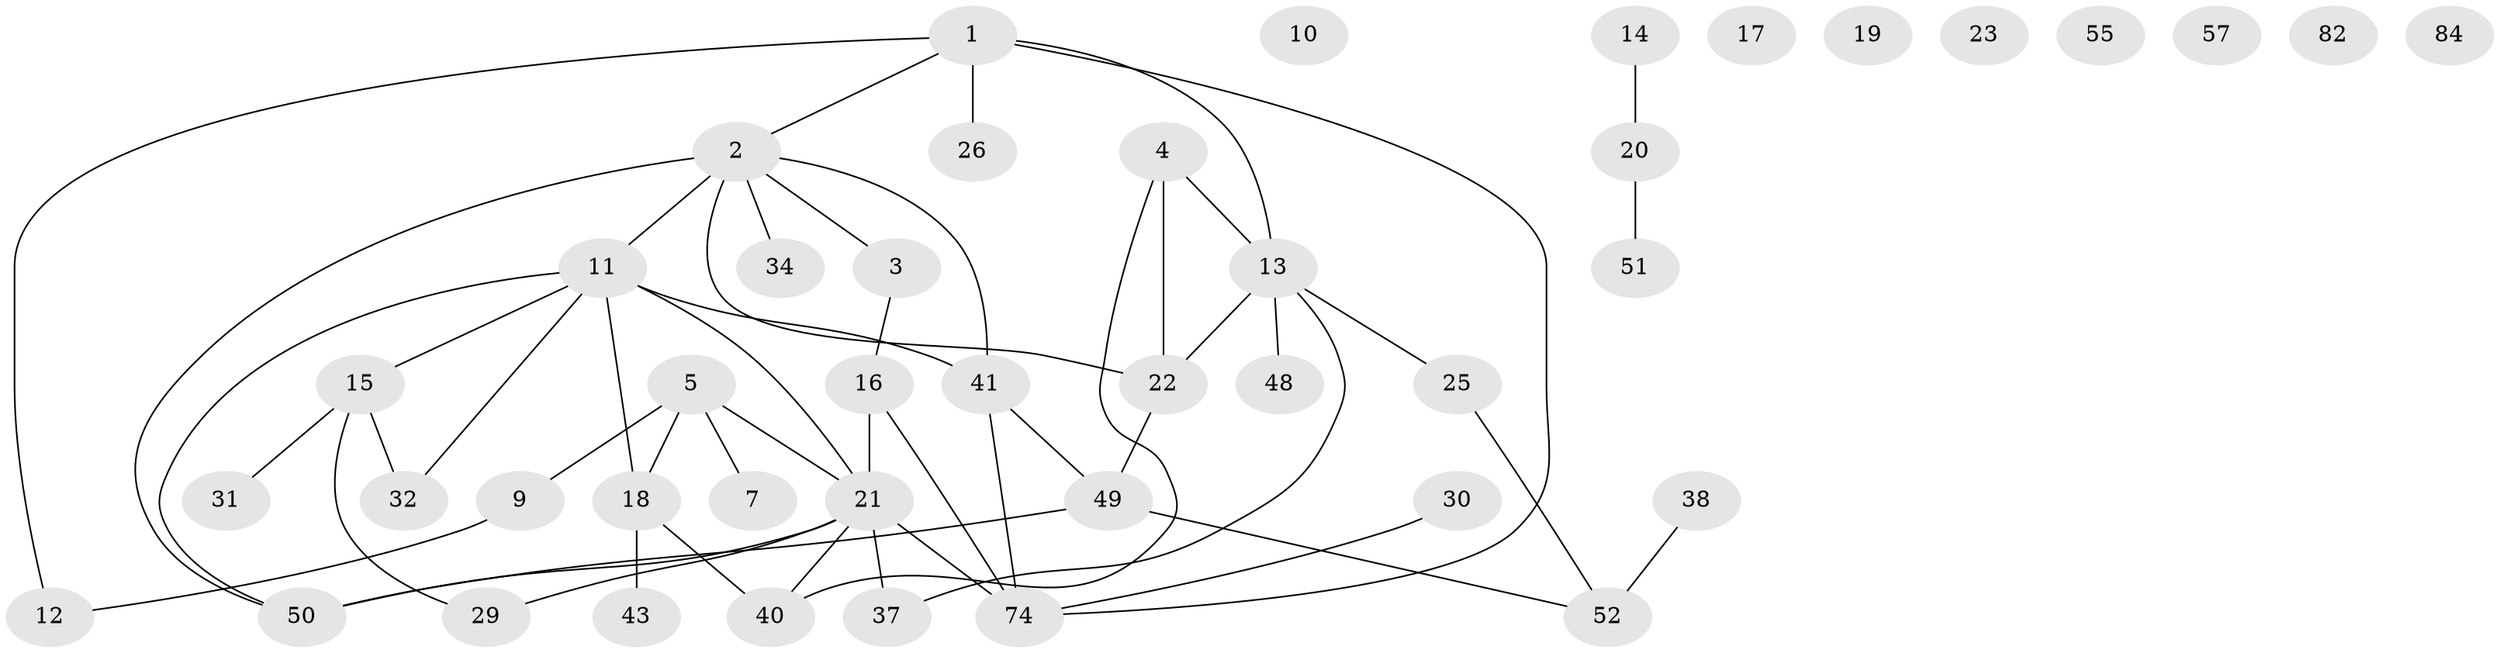 // original degree distribution, {2: 0.25287356321839083, 1: 0.22988505747126436, 3: 0.25287356321839083, 0: 0.09195402298850575, 5: 0.04597701149425287, 4: 0.09195402298850575, 6: 0.034482758620689655}
// Generated by graph-tools (version 1.1) at 2025/13/03/09/25 04:13:10]
// undirected, 43 vertices, 52 edges
graph export_dot {
graph [start="1"]
  node [color=gray90,style=filled];
  1 [super="+66+64"];
  2 [super="+28+6"];
  3;
  4 [super="+8"];
  5 [super="+70"];
  7;
  9;
  10;
  11 [super="+63+59"];
  12 [super="+69"];
  13 [super="+36"];
  14 [super="+46+39"];
  15 [super="+44+81+45"];
  16 [super="+24"];
  17;
  18 [super="+56"];
  19;
  20;
  21 [super="+60+35"];
  22 [super="+33+27"];
  23;
  25 [super="+53"];
  26;
  29 [super="+80"];
  30;
  31;
  32 [super="+76"];
  34;
  37;
  38 [super="+62"];
  40;
  41 [super="+58"];
  43;
  48;
  49 [super="+77"];
  50 [super="+67"];
  51;
  52;
  55;
  57;
  74 [super="+87"];
  82;
  84;
  1 -- 12;
  1 -- 2;
  1 -- 74;
  1 -- 26;
  1 -- 13;
  2 -- 3;
  2 -- 34;
  2 -- 41;
  2 -- 11 [weight=2];
  2 -- 50;
  2 -- 22;
  3 -- 16;
  4 -- 40;
  4 -- 13;
  4 -- 22;
  5 -- 18;
  5 -- 21 [weight=2];
  5 -- 7;
  5 -- 9;
  9 -- 12;
  11 -- 32;
  11 -- 50;
  11 -- 18;
  11 -- 41;
  11 -- 15;
  11 -- 21;
  13 -- 37;
  13 -- 48;
  13 -- 25;
  13 -- 22;
  14 -- 20;
  15 -- 32;
  15 -- 31;
  15 -- 29;
  16 -- 74;
  16 -- 21;
  18 -- 43;
  18 -- 40;
  20 -- 51;
  21 -- 37 [weight=2];
  21 -- 50;
  21 -- 40;
  21 -- 74;
  21 -- 29;
  22 -- 49;
  25 -- 52;
  30 -- 74;
  38 -- 52;
  41 -- 49;
  41 -- 74;
  49 -- 50;
  49 -- 52;
}
